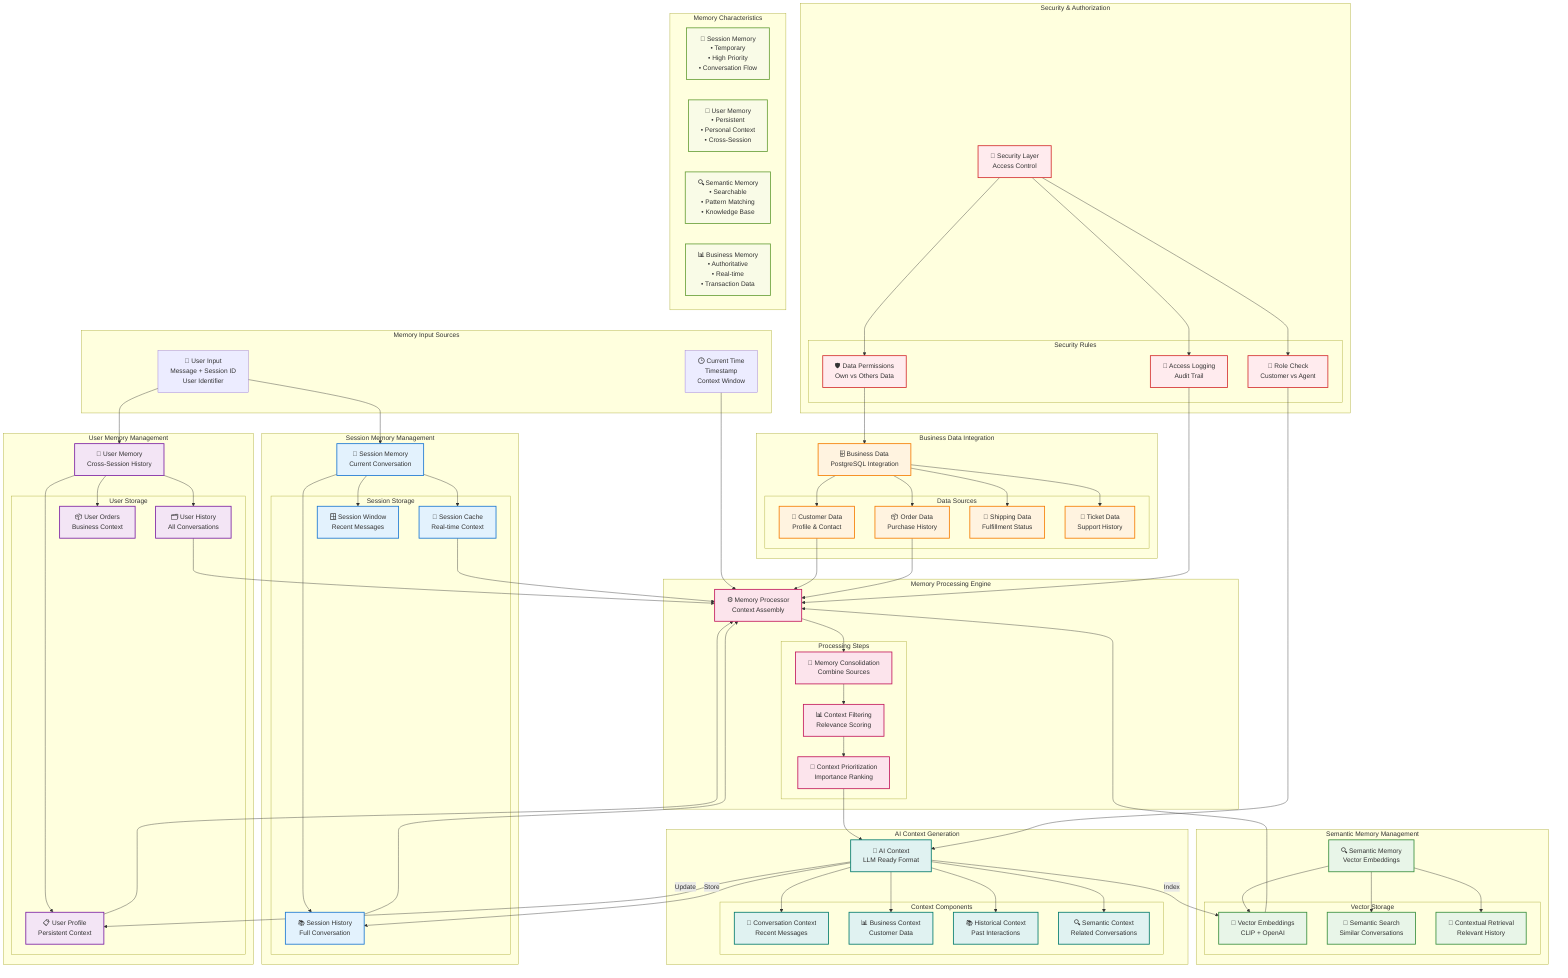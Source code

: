 graph TB
    subgraph "Memory Input Sources"
        UI[👤 User Input<br/>Message + Session ID<br/>User Identifier]
        CT[🕒 Current Time<br/>Timestamp<br/>Context Window]
    end

    subgraph "Session Memory Management"
        SM[💭 Session Memory<br/>Current Conversation]

        subgraph "Session Storage"
            SC[📝 Session Cache<br/>Real-time Context]
            SH[📚 Session History<br/>Full Conversation]
            SW[🪟 Session Window<br/>Recent Messages]
        end
    end

    subgraph "User Memory Management"
        UM[👤 User Memory<br/>Cross-Session History]

        subgraph "User Storage"
            UP[📋 User Profile<br/>Persistent Context]
            UH[🗂️ User History<br/>All Conversations]
            UO[📦 User Orders<br/>Business Context]
        end
    end

    subgraph "Semantic Memory Management"
        SEM[🔍 Semantic Memory<br/>Vector Embeddings]

        subgraph "Vector Storage"
            VE[🎯 Vector Embeddings<br/>CLIP + OpenAI]
            SS[🔎 Semantic Search<br/>Similar Conversations]
            CR[🔗 Contextual Retrieval<br/>Relevant History]
        end
    end

    subgraph "Business Data Integration"
        BD[🗄️ Business Data<br/>PostgreSQL Integration]

        subgraph "Data Sources"
            CD[👥 Customer Data<br/>Profile & Contact]
            OD[📦 Order Data<br/>Purchase History]
            SD[🚚 Shipping Data<br/>Fulfillment Status]
            TD[🎫 Ticket Data<br/>Support History]
        end
    end

    subgraph "Memory Processing Engine"
        MPE[⚙️ Memory Processor<br/>Context Assembly]

        subgraph "Processing Steps"
            MC[🔄 Memory Consolidation<br/>Combine Sources]
            CF[📊 Context Filtering<br/>Relevance Scoring]
            CP[🎯 Context Prioritization<br/>Importance Ranking]
        end
    end

    subgraph "AI Context Generation"
        ACG[🧠 AI Context<br/>LLM Ready Format]

        subgraph "Context Components"
            CC[💬 Conversation Context<br/>Recent Messages]
            BC[📊 Business Context<br/>Customer Data]
            HC[📚 Historical Context<br/>Past Interactions]
            SC2[🔍 Semantic Context<br/>Related Conversations]
        end
    end

    subgraph "Security & Authorization"
        SA[🔐 Security Layer<br/>Access Control]

        subgraph "Security Rules"
            RC[👤 Role Check<br/>Customer vs Agent]
            DP[🛡️ Data Permissions<br/>Own vs Others Data]
            AL[📝 Access Logging<br/>Audit Trail]
        end
    end

    %% Input Flow
    UI --> SM
    UI --> UM
    CT --> MPE

    %% Session Memory Flow
    SM --> SC
    SM --> SH
    SM --> SW

    %% User Memory Flow
    UM --> UP
    UM --> UH
    UM --> UO

    %% Semantic Memory Flow
    SEM --> VE
    SEM --> SS
    SEM --> CR

    %% Business Data Flow
    BD --> CD
    BD --> OD
    BD --> SD
    BD --> TD

    %% Processing Flow
    SC --> MPE
    SH --> MPE
    UP --> MPE
    UH --> MPE
    VE --> MPE
    CD --> MPE
    OD --> MPE

    MPE --> MC
    MC --> CF
    CF --> CP

    %% Context Generation
    CP --> ACG
    ACG --> CC
    ACG --> BC
    ACG --> HC
    ACG --> SC2

    %% Security Integration
    SA --> RC
    SA --> DP
    SA --> AL
    RC --> ACG
    DP --> BD
    AL --> MPE

    %% Memory Persistence
    ACG -->|Store| SH
    ACG -->|Update| UP
    ACG -->|Index| VE

    %% Memory Types and Characteristics
    subgraph "Memory Characteristics"
        MT1[🔄 Session Memory<br/>• Temporary<br/>• High Priority<br/>• Conversation Flow]
        MT2[👤 User Memory<br/>• Persistent<br/>• Personal Context<br/>• Cross-Session]
        MT3[🔍 Semantic Memory<br/>• Searchable<br/>• Pattern Matching<br/>• Knowledge Base]
        MT4[📊 Business Memory<br/>• Authoritative<br/>• Real-time<br/>• Transaction Data]
    end

    %% Styling
    classDef session fill:#e3f2fd,stroke:#1976d2,stroke-width:2px
    classDef user fill:#f3e5f5,stroke:#7b1fa2,stroke-width:2px
    classDef semantic fill:#e8f5e8,stroke:#388e3c,stroke-width:2px
    classDef business fill:#fff3e0,stroke:#f57c00,stroke-width:2px
    classDef processing fill:#fce4ec,stroke:#c2185b,stroke-width:2px
    classDef context fill:#e0f2f1,stroke:#00796b,stroke-width:2px
    classDef security fill:#ffebee,stroke:#d32f2f,stroke-width:2px
    classDef memory fill:#f9fbe7,stroke:#689f38,stroke-width:2px

    class SM,SC,SH,SW session
    class UM,UP,UH,UO user
    class SEM,VE,SS,CR semantic
    class BD,CD,OD,SD,TD business
    class MPE,MC,CF,CP processing
    class ACG,CC,BC,HC,SC2 context
    class SA,RC,DP,AL security
    class MT1,MT2,MT3,MT4 memory